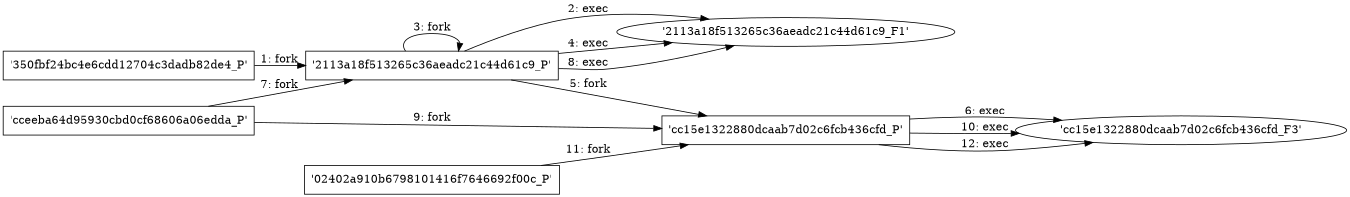 digraph "D:\Learning\Paper\apt\基于CTI的攻击预警\Dataset\攻击图\ASGfromALLCTI\Chip Vulnerabilities Could Facilitate Memory Leaks.dot" {
rankdir="LR"
size="9"
fixedsize="false"
splines="true"
nodesep=0.3
ranksep=0
fontsize=10
overlap="scalexy"
engine= "neato"
	"'350fbf24bc4e6cdd12704c3dadb82de4_P'" [node_type=Process shape=box]
	"'2113a18f513265c36aeadc21c44d61c9_P'" [node_type=Process shape=box]
	"'350fbf24bc4e6cdd12704c3dadb82de4_P'" -> "'2113a18f513265c36aeadc21c44d61c9_P'" [label="1: fork"]
	"'2113a18f513265c36aeadc21c44d61c9_P'" [node_type=Process shape=box]
	"'2113a18f513265c36aeadc21c44d61c9_F1'" [node_type=File shape=ellipse]
	"'2113a18f513265c36aeadc21c44d61c9_P'" -> "'2113a18f513265c36aeadc21c44d61c9_F1'" [label="2: exec"]
	"'2113a18f513265c36aeadc21c44d61c9_P'" [node_type=Process shape=box]
	"'2113a18f513265c36aeadc21c44d61c9_P'" [node_type=Process shape=box]
	"'2113a18f513265c36aeadc21c44d61c9_P'" -> "'2113a18f513265c36aeadc21c44d61c9_P'" [label="3: fork"]
	"'2113a18f513265c36aeadc21c44d61c9_P'" [node_type=Process shape=box]
	"'2113a18f513265c36aeadc21c44d61c9_F1'" [node_type=File shape=ellipse]
	"'2113a18f513265c36aeadc21c44d61c9_P'" -> "'2113a18f513265c36aeadc21c44d61c9_F1'" [label="4: exec"]
	"'2113a18f513265c36aeadc21c44d61c9_P'" [node_type=Process shape=box]
	"'cc15e1322880dcaab7d02c6fcb436cfd_P'" [node_type=Process shape=box]
	"'2113a18f513265c36aeadc21c44d61c9_P'" -> "'cc15e1322880dcaab7d02c6fcb436cfd_P'" [label="5: fork"]
	"'cc15e1322880dcaab7d02c6fcb436cfd_P'" [node_type=Process shape=box]
	"'cc15e1322880dcaab7d02c6fcb436cfd_F3'" [node_type=File shape=ellipse]
	"'cc15e1322880dcaab7d02c6fcb436cfd_P'" -> "'cc15e1322880dcaab7d02c6fcb436cfd_F3'" [label="6: exec"]
	"'cceeba64d95930cbd0cf68606a06edda_P'" [node_type=Process shape=box]
	"'2113a18f513265c36aeadc21c44d61c9_P'" [node_type=Process shape=box]
	"'cceeba64d95930cbd0cf68606a06edda_P'" -> "'2113a18f513265c36aeadc21c44d61c9_P'" [label="7: fork"]
	"'2113a18f513265c36aeadc21c44d61c9_P'" [node_type=Process shape=box]
	"'2113a18f513265c36aeadc21c44d61c9_F1'" [node_type=File shape=ellipse]
	"'2113a18f513265c36aeadc21c44d61c9_P'" -> "'2113a18f513265c36aeadc21c44d61c9_F1'" [label="8: exec"]
	"'cceeba64d95930cbd0cf68606a06edda_P'" [node_type=Process shape=box]
	"'cc15e1322880dcaab7d02c6fcb436cfd_P'" [node_type=Process shape=box]
	"'cceeba64d95930cbd0cf68606a06edda_P'" -> "'cc15e1322880dcaab7d02c6fcb436cfd_P'" [label="9: fork"]
	"'cc15e1322880dcaab7d02c6fcb436cfd_P'" [node_type=Process shape=box]
	"'cc15e1322880dcaab7d02c6fcb436cfd_F3'" [node_type=File shape=ellipse]
	"'cc15e1322880dcaab7d02c6fcb436cfd_P'" -> "'cc15e1322880dcaab7d02c6fcb436cfd_F3'" [label="10: exec"]
	"'02402a910b6798101416f7646692f00c_P'" [node_type=Process shape=box]
	"'cc15e1322880dcaab7d02c6fcb436cfd_P'" [node_type=Process shape=box]
	"'02402a910b6798101416f7646692f00c_P'" -> "'cc15e1322880dcaab7d02c6fcb436cfd_P'" [label="11: fork"]
	"'cc15e1322880dcaab7d02c6fcb436cfd_P'" [node_type=Process shape=box]
	"'cc15e1322880dcaab7d02c6fcb436cfd_F3'" [node_type=File shape=ellipse]
	"'cc15e1322880dcaab7d02c6fcb436cfd_P'" -> "'cc15e1322880dcaab7d02c6fcb436cfd_F3'" [label="12: exec"]
}
